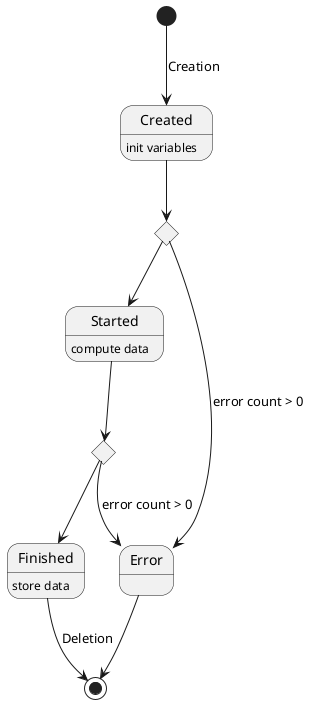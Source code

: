 @startuml

state Created : init variables
state Started : compute data
state Finished : store data
state Error
state C1 <<choice>>
state C2 <<choice>>

[*] --> Created: Creation
Finished --> [*]: Deletion

Created --> C1
C1 --> Started
C1 --> Error: error count > 0

Started -->C2
C2 --> Finished
C2 --> Error: error count > 0

Error --> [*]

@enduml